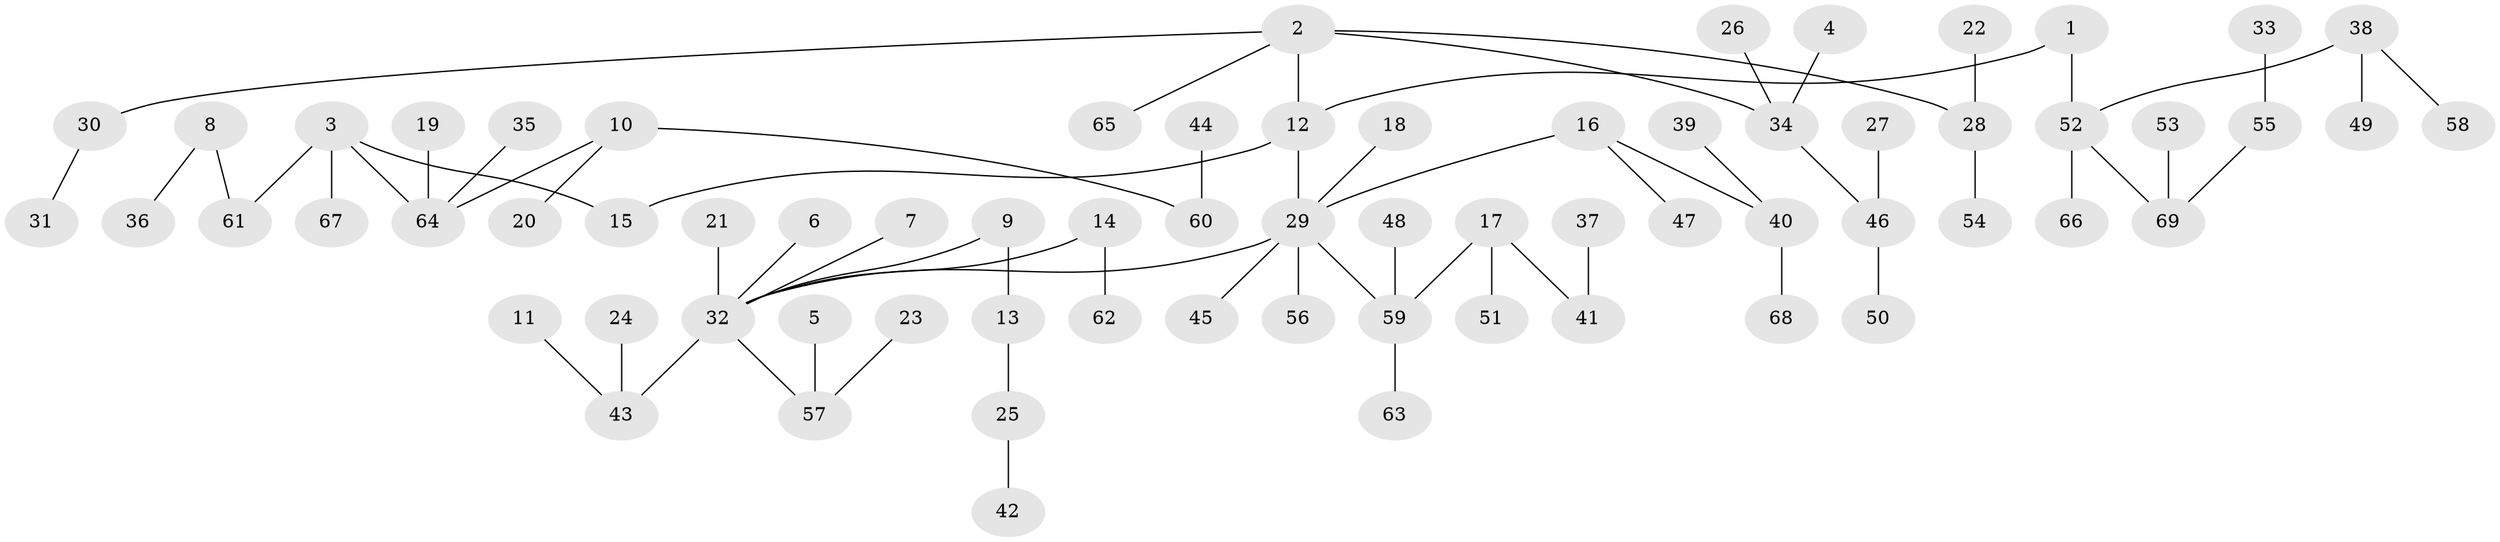 // original degree distribution, {2: 0.21739130434782608, 5: 0.050724637681159424, 9: 0.007246376811594203, 4: 0.057971014492753624, 6: 0.007246376811594203, 10: 0.007246376811594203, 1: 0.5362318840579711, 3: 0.11594202898550725}
// Generated by graph-tools (version 1.1) at 2025/02/03/09/25 03:02:22]
// undirected, 69 vertices, 68 edges
graph export_dot {
graph [start="1"]
  node [color=gray90,style=filled];
  1;
  2;
  3;
  4;
  5;
  6;
  7;
  8;
  9;
  10;
  11;
  12;
  13;
  14;
  15;
  16;
  17;
  18;
  19;
  20;
  21;
  22;
  23;
  24;
  25;
  26;
  27;
  28;
  29;
  30;
  31;
  32;
  33;
  34;
  35;
  36;
  37;
  38;
  39;
  40;
  41;
  42;
  43;
  44;
  45;
  46;
  47;
  48;
  49;
  50;
  51;
  52;
  53;
  54;
  55;
  56;
  57;
  58;
  59;
  60;
  61;
  62;
  63;
  64;
  65;
  66;
  67;
  68;
  69;
  1 -- 12 [weight=1.0];
  1 -- 52 [weight=1.0];
  2 -- 12 [weight=1.0];
  2 -- 28 [weight=1.0];
  2 -- 30 [weight=1.0];
  2 -- 34 [weight=1.0];
  2 -- 65 [weight=1.0];
  3 -- 15 [weight=1.0];
  3 -- 61 [weight=1.0];
  3 -- 64 [weight=1.0];
  3 -- 67 [weight=1.0];
  4 -- 34 [weight=1.0];
  5 -- 57 [weight=1.0];
  6 -- 32 [weight=1.0];
  7 -- 32 [weight=1.0];
  8 -- 36 [weight=1.0];
  8 -- 61 [weight=1.0];
  9 -- 13 [weight=1.0];
  9 -- 32 [weight=1.0];
  10 -- 20 [weight=1.0];
  10 -- 60 [weight=1.0];
  10 -- 64 [weight=1.0];
  11 -- 43 [weight=1.0];
  12 -- 15 [weight=1.0];
  12 -- 29 [weight=1.0];
  13 -- 25 [weight=1.0];
  14 -- 32 [weight=1.0];
  14 -- 62 [weight=1.0];
  16 -- 29 [weight=1.0];
  16 -- 40 [weight=1.0];
  16 -- 47 [weight=1.0];
  17 -- 41 [weight=1.0];
  17 -- 51 [weight=1.0];
  17 -- 59 [weight=1.0];
  18 -- 29 [weight=1.0];
  19 -- 64 [weight=1.0];
  21 -- 32 [weight=1.0];
  22 -- 28 [weight=1.0];
  23 -- 57 [weight=1.0];
  24 -- 43 [weight=1.0];
  25 -- 42 [weight=1.0];
  26 -- 34 [weight=1.0];
  27 -- 46 [weight=1.0];
  28 -- 54 [weight=1.0];
  29 -- 32 [weight=1.0];
  29 -- 45 [weight=1.0];
  29 -- 56 [weight=1.0];
  29 -- 59 [weight=1.0];
  30 -- 31 [weight=1.0];
  32 -- 43 [weight=1.0];
  32 -- 57 [weight=1.0];
  33 -- 55 [weight=1.0];
  34 -- 46 [weight=1.0];
  35 -- 64 [weight=1.0];
  37 -- 41 [weight=1.0];
  38 -- 49 [weight=1.0];
  38 -- 52 [weight=1.0];
  38 -- 58 [weight=1.0];
  39 -- 40 [weight=1.0];
  40 -- 68 [weight=1.0];
  44 -- 60 [weight=1.0];
  46 -- 50 [weight=1.0];
  48 -- 59 [weight=1.0];
  52 -- 66 [weight=1.0];
  52 -- 69 [weight=1.0];
  53 -- 69 [weight=1.0];
  55 -- 69 [weight=1.0];
  59 -- 63 [weight=1.0];
}
